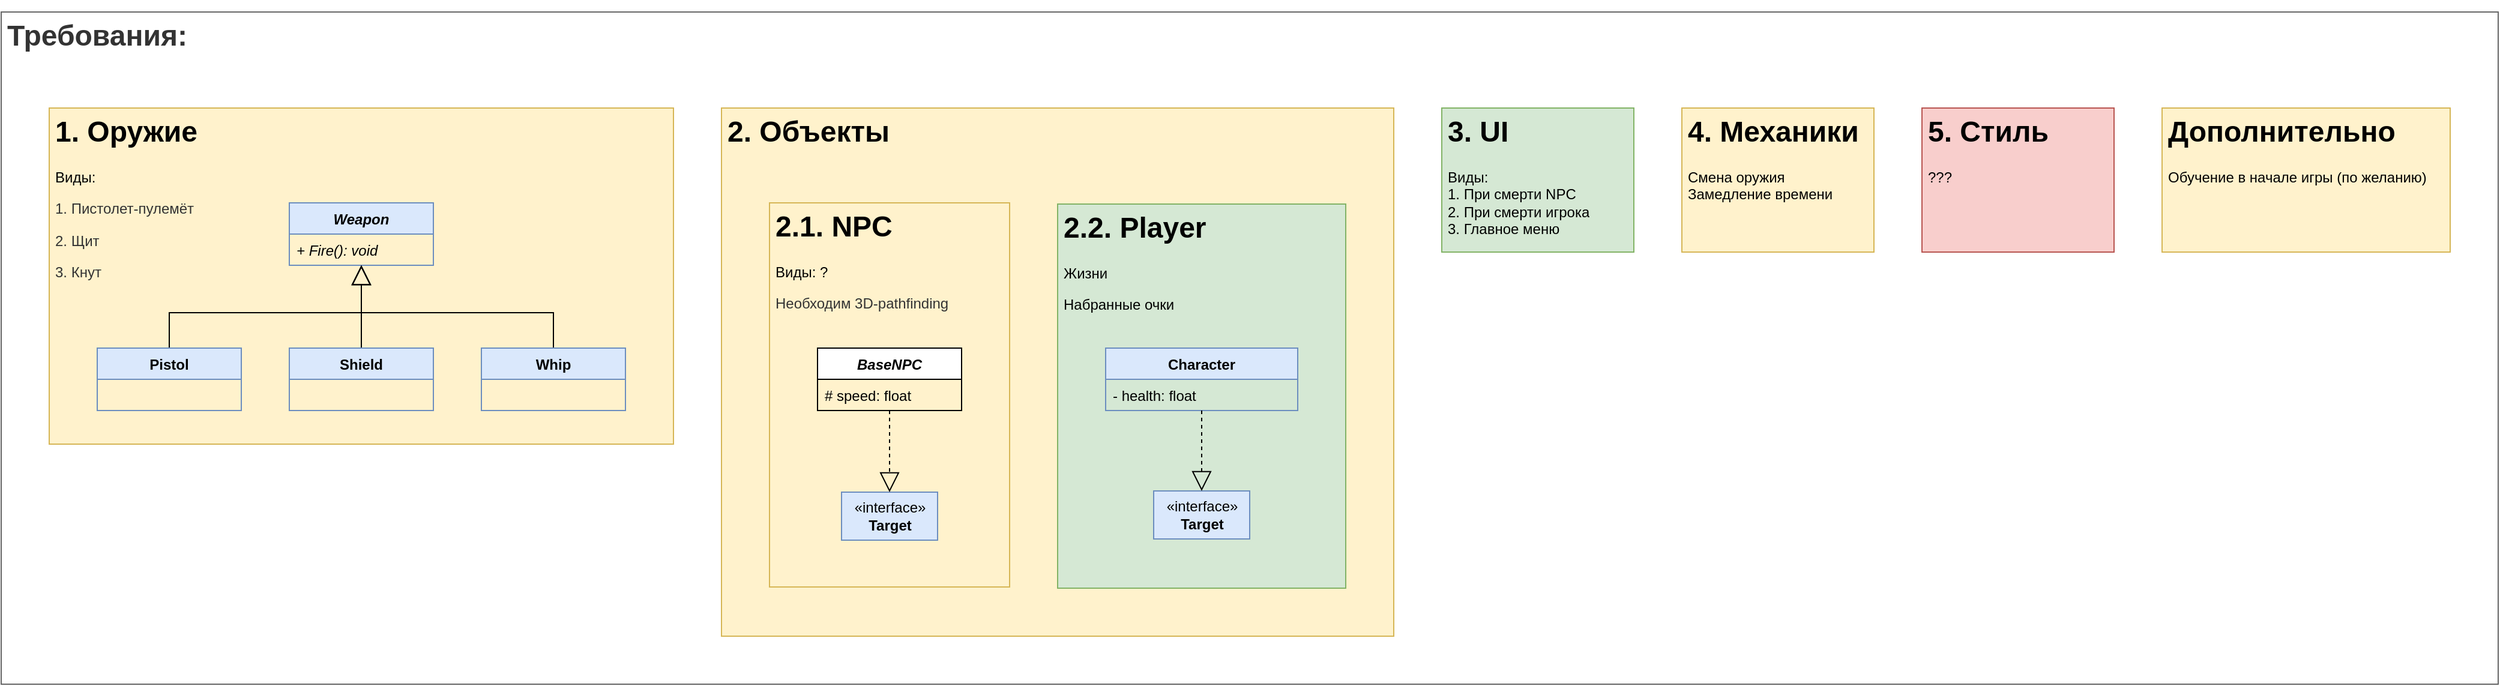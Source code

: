 <mxfile version="10.9.5" type="device"><diagram id="x65Lr2kgDcpvx4KVzbUI" name="Требования"><mxGraphModel dx="1765" dy="934" grid="1" gridSize="10" guides="1" tooltips="1" connect="1" arrows="1" fold="1" page="0" pageScale="1" pageWidth="827" pageHeight="1169" math="0" shadow="0"><root><mxCell id="0"/><mxCell id="1" style="locked=1;" parent="0"/><mxCell id="ZXqldQwVVc1zrYcXkvL2-3" value="&lt;h1&gt;Требования:&lt;/h1&gt;&lt;p&gt;&lt;br&gt;&lt;/p&gt;" style="text;html=1;strokeColor=#666666;fillColor=none;spacing=5;spacingTop=-20;whiteSpace=wrap;overflow=hidden;rounded=0;fontColor=#333333;shadow=0;fontStyle=0" vertex="1" parent="1"><mxGeometry x="-200" y="400" width="2080" height="560" as="geometry"/></mxCell><mxCell id="ZXqldQwVVc1zrYcXkvL2-10" value="&lt;h1&gt;2. Объекты&lt;/h1&gt;&lt;p&gt;&lt;span style=&quot;color: rgb(51 , 51 , 51)&quot;&gt;&lt;br&gt;&lt;/span&gt;&lt;/p&gt;" style="text;html=1;strokeColor=#d6b656;fillColor=#fff2cc;spacing=5;spacingTop=-20;whiteSpace=wrap;overflow=hidden;rounded=0;fontStyle=0" vertex="1" parent="1"><mxGeometry x="400" y="480" width="560" height="440" as="geometry"/></mxCell><mxCell id="ZXqldQwVVc1zrYcXkvL2-4" value="&lt;h1&gt;1. Оружие&lt;/h1&gt;&lt;p&gt;Виды:&lt;/p&gt;&lt;p style=&quot;color: rgb(51 , 51 , 51)&quot;&gt;1. Пистолет-пулемёт&amp;nbsp;&lt;/p&gt;&lt;p style=&quot;color: rgb(51 , 51 , 51)&quot;&gt;2. Щит&lt;/p&gt;&lt;p style=&quot;color: rgb(51 , 51 , 51)&quot;&gt;&lt;span&gt;3. Кнут&lt;/span&gt;&lt;br&gt;&lt;/p&gt;" style="text;html=1;spacing=5;spacingTop=-20;whiteSpace=wrap;overflow=hidden;rounded=0;fontStyle=0;fillColor=#fff2cc;strokeColor=#d6b656;" vertex="1" parent="1"><mxGeometry x="-160" y="480" width="520" height="280" as="geometry"/></mxCell><mxCell id="ZXqldQwVVc1zrYcXkvL2-6" value="&lt;h1&gt;3. UI&lt;/h1&gt;&lt;div&gt;Виды:&lt;/div&gt;&lt;div&gt;1. При смерти NPC&lt;/div&gt;&lt;div&gt;2. При смерти игрока&lt;/div&gt;&lt;div&gt;3. Главное меню&lt;/div&gt;" style="text;html=1;strokeColor=#82b366;fillColor=#d5e8d4;spacing=5;spacingTop=-20;whiteSpace=wrap;overflow=hidden;rounded=0;fontStyle=0" vertex="1" parent="1"><mxGeometry x="1000" y="480" width="160" height="120" as="geometry"/></mxCell><mxCell id="ZXqldQwVVc1zrYcXkvL2-7" value="&lt;h1&gt;4. Механики&lt;/h1&gt;&lt;div&gt;Смена оружия&lt;/div&gt;&lt;div&gt;Замедление времени&lt;/div&gt;" style="text;html=1;strokeColor=#d6b656;fillColor=#fff2cc;spacing=5;spacingTop=-20;whiteSpace=wrap;overflow=hidden;rounded=0;fontStyle=0" vertex="1" parent="1"><mxGeometry x="1200" y="480" width="160" height="120" as="geometry"/></mxCell><mxCell id="ZXqldQwVVc1zrYcXkvL2-8" value="&lt;h1&gt;Дополнительно&lt;/h1&gt;&lt;div&gt;Обучение в начале игры (по желанию)&lt;/div&gt;" style="text;html=1;strokeColor=#d6b656;fillColor=#fff2cc;spacing=5;spacingTop=-20;whiteSpace=wrap;overflow=hidden;rounded=0;fontStyle=0" vertex="1" parent="1"><mxGeometry x="1600" y="480" width="240" height="120" as="geometry"/></mxCell><mxCell id="ZXqldQwVVc1zrYcXkvL2-9" value="&lt;h1&gt;5. Стиль&lt;/h1&gt;&lt;div&gt;???&lt;/div&gt;" style="text;html=1;strokeColor=#b85450;fillColor=#f8cecc;spacing=5;spacingTop=-20;whiteSpace=wrap;overflow=hidden;rounded=0;fontStyle=0" vertex="1" parent="1"><mxGeometry x="1400" y="480" width="160" height="120" as="geometry"/></mxCell><mxCell id="3glM2DF_gNZKxz-uHxi7-16" value="Player" style="locked=1;" parent="0"/><mxCell id="Y_MSW_3Re8QcqwNhUHys-1" value="" style="group" vertex="1" connectable="0" parent="3glM2DF_gNZKxz-uHxi7-16"><mxGeometry x="680" y="560" width="240" height="320" as="geometry"/></mxCell><mxCell id="KdBFDavLBNLoMnpecfFE-23" value="" style="group" vertex="1" connectable="0" parent="Y_MSW_3Re8QcqwNhUHys-1"><mxGeometry width="240" height="320" as="geometry"/></mxCell><mxCell id="KdBFDavLBNLoMnpecfFE-11" value="&lt;h1&gt;2.2. Player&lt;/h1&gt;&lt;p&gt;Жизни&lt;/p&gt;&lt;p&gt;Набранные очки&lt;/p&gt;&lt;p&gt;&lt;span style=&quot;color: rgb(51 , 51 , 51)&quot;&gt;&lt;br&gt;&lt;/span&gt;&lt;/p&gt;" style="text;html=1;strokeColor=#82b366;fillColor=#d5e8d4;spacing=5;spacingTop=-20;whiteSpace=wrap;overflow=hidden;rounded=0;" vertex="1" parent="KdBFDavLBNLoMnpecfFE-23"><mxGeometry width="240" height="320" as="geometry"/></mxCell><mxCell id="KdBFDavLBNLoMnpecfFE-4" value="Character" style="swimlane;fontStyle=1;align=center;verticalAlign=top;childLayout=stackLayout;horizontal=1;startSize=26;horizontalStack=0;resizeParent=1;resizeParentMax=0;resizeLast=0;collapsible=1;marginBottom=0;shadow=0;fillColor=#dae8fc;strokeColor=#6c8ebf;" vertex="1" parent="KdBFDavLBNLoMnpecfFE-23"><mxGeometry x="40" y="120" width="160" height="52" as="geometry"><mxRectangle x="840" y="720" width="90" height="26" as="alternateBounds"/></mxGeometry></mxCell><mxCell id="KdBFDavLBNLoMnpecfFE-5" value="- health: float" style="text;strokeColor=none;fillColor=none;align=left;verticalAlign=top;spacingLeft=4;spacingRight=4;overflow=hidden;rotatable=0;points=[[0,0.5],[1,0.5]];portConstraint=eastwest;" vertex="1" parent="KdBFDavLBNLoMnpecfFE-4"><mxGeometry y="26" width="160" height="26" as="geometry"/></mxCell><mxCell id="KdBFDavLBNLoMnpecfFE-7" value="«interface»&lt;br&gt;&lt;b&gt;Target&lt;/b&gt;" style="html=1;shadow=0;fillColor=#dae8fc;strokeColor=#6c8ebf;" vertex="1" parent="KdBFDavLBNLoMnpecfFE-23"><mxGeometry x="80" y="239" width="80" height="40" as="geometry"/></mxCell><mxCell id="KdBFDavLBNLoMnpecfFE-8" style="edgeStyle=orthogonalEdgeStyle;rounded=0;orthogonalLoop=1;jettySize=auto;html=1;exitX=0.5;exitY=1;exitDx=0;exitDy=0;entryX=0.5;entryY=0;entryDx=0;entryDy=0;dashed=1;endArrow=block;endFill=0;endSize=14;" edge="1" parent="KdBFDavLBNLoMnpecfFE-23" source="KdBFDavLBNLoMnpecfFE-4" target="KdBFDavLBNLoMnpecfFE-7"><mxGeometry relative="1" as="geometry"/></mxCell><mxCell id="KdBFDavLBNLoMnpecfFE-12" value="NPC" style="locked=1;" parent="0"/><mxCell id="QriubUaefzOnNs9a-hEp-1" value="" style="group" vertex="1" connectable="0" parent="KdBFDavLBNLoMnpecfFE-12"><mxGeometry x="440" y="559" width="200" height="320" as="geometry"/></mxCell><mxCell id="KdBFDavLBNLoMnpecfFE-13" value="&lt;h1&gt;2.1. NPC&lt;/h1&gt;&lt;p&gt;Виды: ?&lt;/p&gt;&lt;p&gt;&lt;span style=&quot;color: rgb(51 , 51 , 51)&quot;&gt;Необходим 3D-pathfinding&lt;/span&gt;&lt;br&gt;&lt;/p&gt;&lt;p&gt;&lt;span style=&quot;color: rgb(51 , 51 , 51)&quot;&gt;&lt;br&gt;&lt;/span&gt;&lt;/p&gt;" style="text;html=1;strokeColor=#d6b656;fillColor=#fff2cc;spacing=5;spacingTop=-20;whiteSpace=wrap;overflow=hidden;rounded=0;" vertex="1" parent="QriubUaefzOnNs9a-hEp-1"><mxGeometry width="200" height="320" as="geometry"/></mxCell><mxCell id="KdBFDavLBNLoMnpecfFE-19" value="BaseNPC" style="swimlane;fontStyle=3;align=center;verticalAlign=top;childLayout=stackLayout;horizontal=1;startSize=26;horizontalStack=0;resizeParent=1;resizeParentMax=0;resizeLast=0;collapsible=1;marginBottom=0;shadow=0;" vertex="1" parent="QriubUaefzOnNs9a-hEp-1"><mxGeometry x="40" y="121" width="120" height="52" as="geometry"><mxRectangle x="480" y="680" width="70" height="26" as="alternateBounds"/></mxGeometry></mxCell><mxCell id="KdBFDavLBNLoMnpecfFE-20" value="# speed: float" style="text;strokeColor=none;fillColor=none;align=left;verticalAlign=top;spacingLeft=4;spacingRight=4;overflow=hidden;rotatable=0;points=[[0,0.5],[1,0.5]];portConstraint=eastwest;" vertex="1" parent="KdBFDavLBNLoMnpecfFE-19"><mxGeometry y="26" width="120" height="26" as="geometry"/></mxCell><mxCell id="KdBFDavLBNLoMnpecfFE-24" value="«interface»&lt;br&gt;&lt;b&gt;Target&lt;/b&gt;" style="html=1;shadow=0;fillColor=#dae8fc;strokeColor=#6c8ebf;" vertex="1" parent="QriubUaefzOnNs9a-hEp-1"><mxGeometry x="60" y="241" width="80" height="40" as="geometry"/></mxCell><mxCell id="KdBFDavLBNLoMnpecfFE-26" style="edgeStyle=orthogonalEdgeStyle;rounded=0;orthogonalLoop=1;jettySize=auto;html=1;dashed=1;endArrow=block;endFill=0;endSize=14;entryX=0.5;entryY=0;entryDx=0;entryDy=0;" edge="1" parent="QriubUaefzOnNs9a-hEp-1" source="KdBFDavLBNLoMnpecfFE-19" target="KdBFDavLBNLoMnpecfFE-24"><mxGeometry relative="1" as="geometry"><mxPoint x="100" y="173.167" as="sourcePoint"/><mxPoint x="120" y="231" as="targetPoint"/></mxGeometry></mxCell><mxCell id="KdBFDavLBNLoMnpecfFE-42" value="Weapon" style="locked=1;" parent="0"/><mxCell id="KdBFDavLBNLoMnpecfFE-56" value="" style="group" vertex="1" connectable="0" parent="KdBFDavLBNLoMnpecfFE-42"><mxGeometry x="-120" y="559" width="440" height="173" as="geometry"/></mxCell><mxCell id="KdBFDavLBNLoMnpecfFE-43" value="Weapon" style="swimlane;fontStyle=3;align=center;verticalAlign=top;childLayout=stackLayout;horizontal=1;startSize=26;horizontalStack=0;resizeParent=1;resizeParentMax=0;resizeLast=0;collapsible=1;marginBottom=0;shadow=0;fillColor=#dae8fc;strokeColor=#6c8ebf;" vertex="1" parent="KdBFDavLBNLoMnpecfFE-56"><mxGeometry x="160" width="120" height="52" as="geometry"/></mxCell><mxCell id="KdBFDavLBNLoMnpecfFE-44" value="+ Fire(): void" style="text;strokeColor=none;fillColor=none;align=left;verticalAlign=top;spacingLeft=4;spacingRight=4;overflow=hidden;rotatable=0;points=[[0,0.5],[1,0.5]];portConstraint=eastwest;fontStyle=2" vertex="1" parent="KdBFDavLBNLoMnpecfFE-43"><mxGeometry y="26" width="120" height="26" as="geometry"/></mxCell><mxCell id="KdBFDavLBNLoMnpecfFE-47" style="edgeStyle=orthogonalEdgeStyle;rounded=0;orthogonalLoop=1;jettySize=auto;html=1;exitX=0.5;exitY=0;exitDx=0;exitDy=0;endArrow=block;endFill=0;endSize=14;" edge="1" parent="KdBFDavLBNLoMnpecfFE-56" source="KdBFDavLBNLoMnpecfFE-45" target="KdBFDavLBNLoMnpecfFE-43"><mxGeometry relative="1" as="geometry"/></mxCell><mxCell id="KdBFDavLBNLoMnpecfFE-45" value="Pistol" style="swimlane;fontStyle=1;align=center;verticalAlign=top;childLayout=stackLayout;horizontal=1;startSize=26;horizontalStack=0;resizeParent=1;resizeParentMax=0;resizeLast=0;collapsible=1;marginBottom=0;shadow=0;fillColor=#dae8fc;strokeColor=#6c8ebf;" vertex="1" parent="KdBFDavLBNLoMnpecfFE-56"><mxGeometry y="121" width="120" height="52" as="geometry"><mxRectangle x="-240" y="760" width="60" height="26" as="alternateBounds"/></mxGeometry></mxCell><mxCell id="KdBFDavLBNLoMnpecfFE-52" style="edgeStyle=orthogonalEdgeStyle;rounded=0;orthogonalLoop=1;jettySize=auto;html=1;exitX=0.5;exitY=0;exitDx=0;exitDy=0;endArrow=block;endFill=0;endSize=14;" edge="1" parent="KdBFDavLBNLoMnpecfFE-56" source="KdBFDavLBNLoMnpecfFE-48" target="KdBFDavLBNLoMnpecfFE-43"><mxGeometry relative="1" as="geometry"/></mxCell><mxCell id="KdBFDavLBNLoMnpecfFE-48" value="Shield" style="swimlane;fontStyle=1;align=center;verticalAlign=top;childLayout=stackLayout;horizontal=1;startSize=26;horizontalStack=0;resizeParent=1;resizeParentMax=0;resizeLast=0;collapsible=1;marginBottom=0;shadow=0;fillColor=#dae8fc;strokeColor=#6c8ebf;" vertex="1" parent="KdBFDavLBNLoMnpecfFE-56"><mxGeometry x="160" y="121" width="120" height="52" as="geometry"><mxRectangle x="-240" y="760" width="60" height="26" as="alternateBounds"/></mxGeometry></mxCell><mxCell id="KdBFDavLBNLoMnpecfFE-53" style="edgeStyle=orthogonalEdgeStyle;rounded=0;orthogonalLoop=1;jettySize=auto;html=1;exitX=0.5;exitY=0;exitDx=0;exitDy=0;endArrow=block;endFill=0;endSize=14;" edge="1" parent="KdBFDavLBNLoMnpecfFE-56" source="KdBFDavLBNLoMnpecfFE-51" target="KdBFDavLBNLoMnpecfFE-43"><mxGeometry relative="1" as="geometry"/></mxCell><mxCell id="KdBFDavLBNLoMnpecfFE-51" value="Whip" style="swimlane;fontStyle=1;align=center;verticalAlign=top;childLayout=stackLayout;horizontal=1;startSize=26;horizontalStack=0;resizeParent=1;resizeParentMax=0;resizeLast=0;collapsible=1;marginBottom=0;shadow=0;fillColor=#dae8fc;strokeColor=#6c8ebf;" vertex="1" parent="KdBFDavLBNLoMnpecfFE-56"><mxGeometry x="320" y="121" width="120" height="52" as="geometry"><mxRectangle x="-240" y="760" width="60" height="26" as="alternateBounds"/></mxGeometry></mxCell></root></mxGraphModel></diagram><diagram id="l4NGmhlTb7UKb9-khIFQ" name="Архитектура"><mxGraphModel dx="2165" dy="934" grid="1" gridSize="10" guides="1" tooltips="1" connect="1" arrows="1" fold="1" page="0" pageScale="1" pageWidth="827" pageHeight="1169" math="0" shadow="0"><root><mxCell id="fERn2B0398lnE-ddxMIW-0"/><mxCell id="fERn2B0398lnE-ddxMIW-1" parent="fERn2B0398lnE-ddxMIW-0"/><mxCell id="u7hKgTQIv5vSg5iq-8Wv-2" style="edgeStyle=orthogonalEdgeStyle;rounded=0;orthogonalLoop=1;jettySize=auto;html=1;exitX=0.5;exitY=0;exitDx=0;exitDy=0;dashed=1;endArrow=block;endFill=0;endSize=14;" edge="1" parent="fERn2B0398lnE-ddxMIW-1" source="i-4k-H_Lm93VJpD4u9lW-14" target="u7hKgTQIv5vSg5iq-8Wv-0"><mxGeometry relative="1" as="geometry"/></mxCell><mxCell id="i-4k-H_Lm93VJpD4u9lW-14" value="«interface»&#10;Target" style="swimlane;fontStyle=1;align=center;verticalAlign=middle;childLayout=stackLayout;horizontal=1;startSize=37;horizontalStack=0;resizeParent=1;resizeParentMax=0;resizeLast=0;collapsible=1;marginBottom=0;shadow=0;fillColor=none;gradientColor=none;" vertex="1" parent="fERn2B0398lnE-ddxMIW-1"><mxGeometry x="320" y="288" width="160" height="63" as="geometry"><mxRectangle x="320" y="200" width="130" height="37" as="alternateBounds"/></mxGeometry></mxCell><mxCell id="i-4k-H_Lm93VJpD4u9lW-17" value="+ GetType(): ETargetType" style="text;strokeColor=none;fillColor=none;align=left;verticalAlign=top;spacingLeft=4;spacingRight=4;overflow=hidden;rotatable=0;points=[[0,0.5],[1,0.5]];portConstraint=eastwest;" vertex="1" parent="i-4k-H_Lm93VJpD4u9lW-14"><mxGeometry y="37" width="160" height="26" as="geometry"/></mxCell><mxCell id="u7hKgTQIv5vSg5iq-8Wv-0" value="«interface»&#10;Destroyable" style="swimlane;fontStyle=1;align=center;verticalAlign=middle;childLayout=stackLayout;horizontal=1;startSize=37;horizontalStack=0;resizeParent=1;resizeParentMax=0;resizeLast=0;collapsible=1;marginBottom=0;shadow=0;fillColor=none;gradientColor=none;" vertex="1" parent="fERn2B0398lnE-ddxMIW-1"><mxGeometry x="280" y="168" width="240" height="63" as="geometry"/></mxCell><mxCell id="u7hKgTQIv5vSg5iq-8Wv-1" value="+ DecreaseDurability(const float): void" style="text;strokeColor=none;fillColor=none;align=left;verticalAlign=top;spacingLeft=4;spacingRight=4;overflow=hidden;rotatable=0;points=[[0,0.5],[1,0.5]];portConstraint=eastwest;" vertex="1" parent="u7hKgTQIv5vSg5iq-8Wv-0"><mxGeometry y="37" width="240" height="26" as="geometry"/></mxCell><mxCell id="du1RjL1fK2o11erR7Ct6-0" value="" style="group;verticalAlign=middle;" vertex="1" connectable="0" parent="fERn2B0398lnE-ddxMIW-1"><mxGeometry x="-470" y="95.5" width="440" height="173" as="geometry"/></mxCell><mxCell id="du1RjL1fK2o11erR7Ct6-1" value="Weapon" style="swimlane;fontStyle=3;align=center;verticalAlign=middle;childLayout=stackLayout;horizontal=1;startSize=26;horizontalStack=0;resizeParent=1;resizeParentMax=0;resizeLast=0;collapsible=1;marginBottom=0;shadow=0;" vertex="1" parent="du1RjL1fK2o11erR7Ct6-0"><mxGeometry x="160" width="120" height="52" as="geometry"/></mxCell><mxCell id="du1RjL1fK2o11erR7Ct6-2" value="+ Fire(): void" style="text;align=left;verticalAlign=middle;spacingLeft=4;spacingRight=4;overflow=hidden;rotatable=0;points=[[0,0.5],[1,0.5]];portConstraint=eastwest;fontStyle=2" vertex="1" parent="du1RjL1fK2o11erR7Ct6-1"><mxGeometry y="26" width="120" height="26" as="geometry"/></mxCell><mxCell id="du1RjL1fK2o11erR7Ct6-3" style="edgeStyle=orthogonalEdgeStyle;rounded=0;orthogonalLoop=1;jettySize=auto;html=1;exitX=0.5;exitY=0;exitDx=0;exitDy=0;endArrow=block;endFill=0;endSize=14;verticalAlign=middle;" edge="1" parent="du1RjL1fK2o11erR7Ct6-0" source="du1RjL1fK2o11erR7Ct6-4" target="du1RjL1fK2o11erR7Ct6-1"><mxGeometry relative="1" as="geometry"/></mxCell><mxCell id="du1RjL1fK2o11erR7Ct6-4" value="Pistol" style="swimlane;fontStyle=1;align=center;verticalAlign=middle;childLayout=stackLayout;horizontal=1;startSize=26;horizontalStack=0;resizeParent=1;resizeParentMax=0;resizeLast=0;collapsible=1;marginBottom=0;shadow=0;" vertex="1" parent="du1RjL1fK2o11erR7Ct6-0"><mxGeometry y="121" width="120" height="52" as="geometry"><mxRectangle x="-240" y="760" width="60" height="26" as="alternateBounds"/></mxGeometry></mxCell><mxCell id="du1RjL1fK2o11erR7Ct6-5" style="edgeStyle=orthogonalEdgeStyle;rounded=0;orthogonalLoop=1;jettySize=auto;html=1;exitX=0.5;exitY=0;exitDx=0;exitDy=0;endArrow=block;endFill=0;endSize=14;verticalAlign=middle;" edge="1" parent="du1RjL1fK2o11erR7Ct6-0" source="du1RjL1fK2o11erR7Ct6-6" target="du1RjL1fK2o11erR7Ct6-1"><mxGeometry relative="1" as="geometry"/></mxCell><mxCell id="du1RjL1fK2o11erR7Ct6-6" value="Shield" style="swimlane;fontStyle=1;align=center;verticalAlign=middle;childLayout=stackLayout;horizontal=1;startSize=26;horizontalStack=0;resizeParent=1;resizeParentMax=0;resizeLast=0;collapsible=1;marginBottom=0;shadow=0;" vertex="1" parent="du1RjL1fK2o11erR7Ct6-0"><mxGeometry x="160" y="121" width="120" height="52" as="geometry"><mxRectangle x="-240" y="760" width="60" height="26" as="alternateBounds"/></mxGeometry></mxCell><mxCell id="du1RjL1fK2o11erR7Ct6-7" style="edgeStyle=orthogonalEdgeStyle;rounded=0;orthogonalLoop=1;jettySize=auto;html=1;exitX=0.5;exitY=0;exitDx=0;exitDy=0;endArrow=block;endFill=0;endSize=14;verticalAlign=middle;" edge="1" parent="du1RjL1fK2o11erR7Ct6-0" source="du1RjL1fK2o11erR7Ct6-8" target="du1RjL1fK2o11erR7Ct6-1"><mxGeometry relative="1" as="geometry"/></mxCell><mxCell id="du1RjL1fK2o11erR7Ct6-8" value="Whip" style="swimlane;fontStyle=1;align=center;verticalAlign=middle;childLayout=stackLayout;horizontal=1;startSize=26;horizontalStack=0;resizeParent=1;resizeParentMax=0;resizeLast=0;collapsible=1;marginBottom=0;shadow=0;" vertex="1" parent="du1RjL1fK2o11erR7Ct6-0"><mxGeometry x="320" y="121" width="120" height="52" as="geometry"><mxRectangle x="-240" y="760" width="60" height="26" as="alternateBounds"/></mxGeometry></mxCell><mxCell id="g4r9bX-jM9I-Es23w3yA-0" style="edgeStyle=orthogonalEdgeStyle;rounded=0;orthogonalLoop=1;jettySize=auto;html=1;exitX=0.5;exitY=0;exitDx=0;exitDy=0;endArrow=block;endFill=0;endSize=14;entryX=0.5;entryY=1;entryDx=0;entryDy=0;dashed=1;" edge="1" parent="fERn2B0398lnE-ddxMIW-1" source="brZUkKMcpughOfdTYCSX-0" target="i-4k-H_Lm93VJpD4u9lW-14"><mxGeometry relative="1" as="geometry"><mxPoint x="400" y="368" as="targetPoint"/><Array as="points"><mxPoint x="490" y="408"/><mxPoint x="400" y="408"/></Array></mxGeometry></mxCell><mxCell id="brZUkKMcpughOfdTYCSX-0" value="BaseNPC" style="swimlane;fontStyle=3;align=center;verticalAlign=middle;childLayout=stackLayout;horizontal=1;startSize=26;horizontalStack=0;resizeParent=1;resizeParentMax=0;resizeLast=0;collapsible=1;marginBottom=0;shadow=0;" vertex="1" parent="fERn2B0398lnE-ddxMIW-1"><mxGeometry x="430" y="448" width="120" height="52" as="geometry"><mxRectangle x="480" y="680" width="70" height="26" as="alternateBounds"/></mxGeometry></mxCell><mxCell id="brZUkKMcpughOfdTYCSX-1" value="# speed: float" style="text;strokeColor=none;fillColor=none;align=left;verticalAlign=top;spacingLeft=4;spacingRight=4;overflow=hidden;rotatable=0;points=[[0,0.5],[1,0.5]];portConstraint=eastwest;" vertex="1" parent="brZUkKMcpughOfdTYCSX-0"><mxGeometry y="26" width="120" height="26" as="geometry"/></mxCell><mxCell id="q5P0O_w-EZJdRuy6u8_r-3" style="edgeStyle=orthogonalEdgeStyle;rounded=0;orthogonalLoop=1;jettySize=auto;html=1;exitX=0.5;exitY=0;exitDx=0;exitDy=0;dashed=1;endArrow=block;endFill=0;endSize=14;entryX=0.5;entryY=1;entryDx=0;entryDy=0;" edge="1" parent="fERn2B0398lnE-ddxMIW-1" source="q5P0O_w-EZJdRuy6u8_r-0" target="i-4k-H_Lm93VJpD4u9lW-14"><mxGeometry relative="1" as="geometry"><mxPoint x="320" y="388" as="targetPoint"/><Array as="points"><mxPoint x="310" y="408"/><mxPoint x="400" y="408"/></Array></mxGeometry></mxCell><mxCell id="q5P0O_w-EZJdRuy6u8_r-0" value="Character" style="swimlane;fontStyle=1;align=center;verticalAlign=middle;childLayout=stackLayout;horizontal=1;startSize=26;horizontalStack=0;resizeParent=1;resizeParentMax=0;resizeLast=0;collapsible=1;marginBottom=0;shadow=0;" vertex="1" parent="fERn2B0398lnE-ddxMIW-1"><mxGeometry x="230" y="448" width="160" height="104" as="geometry"><mxRectangle x="840" y="720" width="90" height="26" as="alternateBounds"/></mxGeometry></mxCell><mxCell id="q5P0O_w-EZJdRuy6u8_r-1" value="- health: float" style="text;strokeColor=none;fillColor=none;align=left;verticalAlign=top;spacingLeft=4;spacingRight=4;overflow=hidden;rotatable=0;points=[[0,0.5],[1,0.5]];portConstraint=eastwest;" vertex="1" parent="q5P0O_w-EZJdRuy6u8_r-0"><mxGeometry y="26" width="160" height="26" as="geometry"/></mxCell><mxCell id="RSIwR8j5-0iFAXzuDjpV-0" value="- weaponRight: Weapon&amp;" style="text;strokeColor=none;fillColor=none;align=left;verticalAlign=top;spacingLeft=4;spacingRight=4;overflow=hidden;rotatable=0;points=[[0,0.5],[1,0.5]];portConstraint=eastwest;" vertex="1" parent="q5P0O_w-EZJdRuy6u8_r-0"><mxGeometry y="52" width="160" height="26" as="geometry"/></mxCell><mxCell id="RSIwR8j5-0iFAXzuDjpV-1" value="- weaponLeft: Weapon&amp;" style="text;strokeColor=none;fillColor=none;align=left;verticalAlign=top;spacingLeft=4;spacingRight=4;overflow=hidden;rotatable=0;points=[[0,0.5],[1,0.5]];portConstraint=eastwest;" vertex="1" parent="q5P0O_w-EZJdRuy6u8_r-0"><mxGeometry y="78" width="160" height="26" as="geometry"/></mxCell><mxCell id="Oll2bOA8xcL9zyVMsqcQ-4" style="edgeStyle=orthogonalEdgeStyle;rounded=0;orthogonalLoop=1;jettySize=auto;html=1;exitX=0.5;exitY=0;exitDx=0;exitDy=0;dashed=1;endArrow=block;endFill=0;endSize=14;entryX=0.5;entryY=1;entryDx=0;entryDy=0;" edge="1" parent="fERn2B0398lnE-ddxMIW-1" source="Oll2bOA8xcL9zyVMsqcQ-0" target="Oll2bOA8xcL9zyVMsqcQ-2"><mxGeometry relative="1" as="geometry"><mxPoint x="-225" y="513" as="targetPoint"/></mxGeometry></mxCell><mxCell id="Oll2bOA8xcL9zyVMsqcQ-0" value="PlayerState" style="swimlane;fontStyle=1;align=center;verticalAlign=middle;childLayout=stackLayout;horizontal=1;startSize=26;horizontalStack=0;resizeParent=1;resizeParentMax=0;resizeLast=0;collapsible=1;marginBottom=0;shadow=0;" vertex="1" parent="fERn2B0398lnE-ddxMIW-1"><mxGeometry x="-180" y="573" width="120" height="52" as="geometry"><mxRectangle x="840" y="720" width="90" height="26" as="alternateBounds"/></mxGeometry></mxCell><mxCell id="Oll2bOA8xcL9zyVMsqcQ-1" value="- points" style="text;strokeColor=none;fillColor=none;align=left;verticalAlign=top;spacingLeft=4;spacingRight=4;overflow=hidden;rotatable=0;points=[[0,0.5],[1,0.5]];portConstraint=eastwest;" vertex="1" parent="Oll2bOA8xcL9zyVMsqcQ-0"><mxGeometry y="26" width="120" height="26" as="geometry"/></mxCell><mxCell id="Oll2bOA8xcL9zyVMsqcQ-2" value="«interface»&#10;Score" style="swimlane;fontStyle=1;align=center;verticalAlign=middle;childLayout=stackLayout;horizontal=1;startSize=37;horizontalStack=0;resizeParent=1;resizeParentMax=0;resizeLast=0;collapsible=1;marginBottom=0;shadow=0;fillColor=none;gradientColor=none;" vertex="1" parent="fERn2B0398lnE-ddxMIW-1"><mxGeometry x="-200" y="453" width="160" height="63" as="geometry"><mxRectangle x="30" y="360" width="130" height="37" as="alternateBounds"/></mxGeometry></mxCell><mxCell id="Oll2bOA8xcL9zyVMsqcQ-3" value="+ Increase(const float): void" style="text;strokeColor=none;fillColor=none;align=left;verticalAlign=top;spacingLeft=4;spacingRight=4;overflow=hidden;rotatable=0;points=[[0,0.5],[1,0.5]];portConstraint=eastwest;" vertex="1" parent="Oll2bOA8xcL9zyVMsqcQ-2"><mxGeometry y="37" width="160" height="26" as="geometry"/></mxCell><mxCell id="Oll2bOA8xcL9zyVMsqcQ-7" style="edgeStyle=orthogonalEdgeStyle;rounded=0;orthogonalLoop=1;jettySize=auto;html=1;exitX=0;exitY=0.5;exitDx=0;exitDy=0;entryX=1;entryY=0.5;entryDx=0;entryDy=0;endArrow=open;endFill=0;endSize=14;" edge="1" parent="fERn2B0398lnE-ddxMIW-1" source="i-4k-H_Lm93VJpD4u9lW-17" target="Oll2bOA8xcL9zyVMsqcQ-5"><mxGeometry relative="1" as="geometry"/></mxCell><mxCell id="Oll2bOA8xcL9zyVMsqcQ-5" value="«enum»&#10;ETargetType" style="swimlane;fontStyle=1;align=center;verticalAlign=middle;childLayout=stackLayout;horizontal=1;startSize=37;horizontalStack=0;resizeParent=1;resizeParentMax=0;resizeLast=0;collapsible=1;marginBottom=0;shadow=0;" vertex="1" parent="fERn2B0398lnE-ddxMIW-1"><mxGeometry x="120" y="298" width="120" height="80" as="geometry"><mxRectangle x="40" y="200" width="120" height="37" as="alternateBounds"/></mxGeometry></mxCell><mxCell id="Oll2bOA8xcL9zyVMsqcQ-6" value="Player&#10;NPC" style="text;strokeColor=none;fillColor=none;align=left;verticalAlign=top;spacingLeft=4;spacingRight=4;overflow=hidden;rotatable=0;points=[[0,0.5],[1,0.5]];portConstraint=eastwest;" vertex="1" parent="Oll2bOA8xcL9zyVMsqcQ-5"><mxGeometry y="37" width="120" height="43" as="geometry"/></mxCell><mxCell id="Oll2bOA8xcL9zyVMsqcQ-8" value="WeaponChangerComponent" style="swimlane;fontStyle=1;align=center;verticalAlign=middle;childLayout=stackLayout;horizontal=1;startSize=26;horizontalStack=0;resizeParent=1;resizeParentMax=0;resizeLast=0;collapsible=1;marginBottom=0;shadow=0;" vertex="1" parent="fERn2B0398lnE-ddxMIW-1"><mxGeometry x="-470" y="477" width="200" height="52" as="geometry"><mxRectangle x="840" y="720" width="90" height="26" as="alternateBounds"/></mxGeometry></mxCell><mxCell id="Oll2bOA8xcL9zyVMsqcQ-9" value="- currentWeapon: Weapon&amp;" style="text;strokeColor=none;fillColor=none;align=left;verticalAlign=top;spacingLeft=4;spacingRight=4;overflow=hidden;rotatable=0;points=[[0,0.5],[1,0.5]];portConstraint=eastwest;" vertex="1" parent="Oll2bOA8xcL9zyVMsqcQ-8"><mxGeometry y="26" width="200" height="26" as="geometry"/></mxCell></root></mxGraphModel></diagram></mxfile>